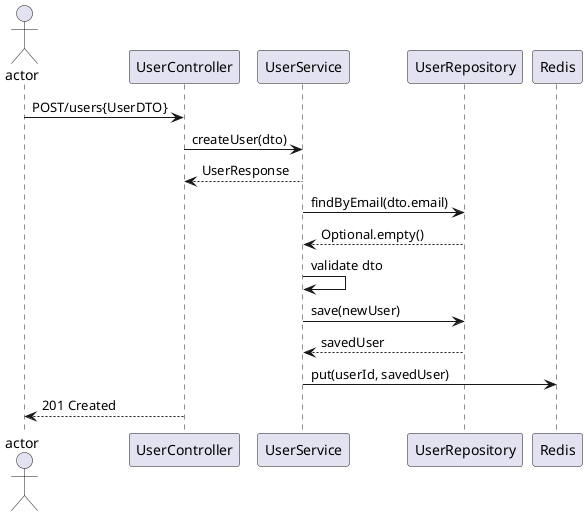 @startuml

actor actor as User
participant UserController
participant UserService
participant UserRepository
participant Redis

User -> UserController : POST/users{UserDTO}
UserController -> UserService : createUser(dto)
UserController <-- UserService : UserResponse

UserService -> UserRepository: findByEmail(dto.email)
UserService <-- UserRepository : Optional.empty()

UserService -> UserService : validate dto

UserService -> UserRepository : save(newUser)
UserService <-- UserRepository : savedUser

UserService -> Redis : put(userId, savedUser)

User <-- UserController : 201 Created
@enduml